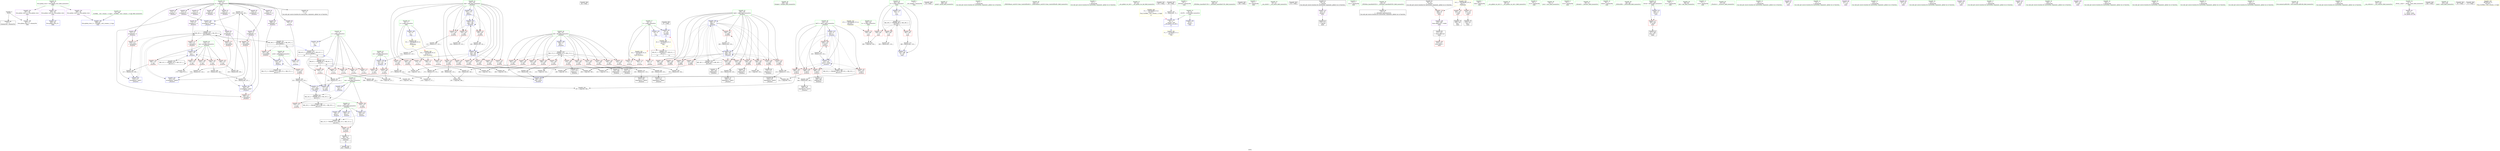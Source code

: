 digraph "SVFG" {
	label="SVFG";

	Node0x556aa9f4d170 [shape=record,color=grey,label="{NodeID: 0\nNullPtr}"];
	Node0x556aa9f4d170 -> Node0x556aa9f5f390[style=solid];
	Node0x556aa9f4d170 -> Node0x556aa9f66f20[style=solid];
	Node0x556aa9f6e020 [shape=record,color=grey,label="{NodeID: 277\n259 = Binary(258, 250, )\n}"];
	Node0x556aa9f6e020 -> Node0x556aa9f61b80[style=solid];
	Node0x556aa9f61360 [shape=record,color=blue,label="{NodeID: 194\n11\<--133\nn\<--sub1\n_Z5solvev\n}"];
	Node0x556aa9f61360 -> Node0x556aa9f7fda0[style=dashed];
	Node0x556aa9f5e520 [shape=record,color=red,label="{NodeID: 111\n295\<--11\n\<--n\n_Z5solvev\n}"];
	Node0x556aa9f5e520 -> Node0x556aa9f6f0a0[style=solid];
	Node0x556aa9f5c5b0 [shape=record,color=green,label="{NodeID: 28\n16\<--17\ny\<--y_field_insensitive\nGlob }"];
	Node0x556aa9f5c5b0 -> Node0x556aa9f632b0[style=solid];
	Node0x556aa9f5c5b0 -> Node0x556aa9f63380[style=solid];
	Node0x556aa9f5c5b0 -> Node0x556aa9f63450[style=solid];
	Node0x556aa9f5c5b0 -> Node0x556aa9f66c20[style=solid];
	Node0x556aa9f958b0 [shape=record,color=black,label="{NodeID: 388\n84 = PHI()\n}"];
	Node0x556aa9f64560 [shape=record,color=red,label="{NodeID: 139\n182\<--106\n\<--left\n_Z5solvev\n}"];
	Node0x556aa9f64560 -> Node0x556aa9f6f6a0[style=solid];
	Node0x556aa9f5ef90 [shape=record,color=green,label="{NodeID: 56\n349\<--350\nfreopen\<--freopen_field_insensitive\n}"];
	Node0x556aa9f82d60 [shape=record,color=yellow,style=double,label="{NodeID: 333\n37V_1 = ENCHI(MR_37V_0)\npts\{341 \}\nFun[main]}"];
	Node0x556aa9f82d60 -> Node0x556aa9f66510[style=dashed];
	Node0x556aa9f65c20 [shape=record,color=red,label="{NodeID: 167\n303\<--114\n\<--left71\n_Z5solvev\n}"];
	Node0x556aa9f65c20 -> Node0x556aa9f6eaa0[style=solid];
	Node0x556aa9f60800 [shape=record,color=purple,label="{NodeID: 84\n149\<--21\n\<--d\n_Z5solvev\n}"];
	Node0x556aa9f60800 -> Node0x556aa9f615d0[style=solid];
	Node0x556aa9f4c350 [shape=record,color=green,label="{NodeID: 1\n7\<--1\n__dso_handle\<--dummyObj\nGlob }"];
	Node0x556aa9f6e1a0 [shape=record,color=grey,label="{NodeID: 278\n247 = Binary(246, 237, )\n}"];
	Node0x556aa9f6e1a0 -> Node0x556aa9f61ab0[style=solid];
	Node0x556aa9f61430 [shape=record,color=blue,label="{NodeID: 195\n102\<--136\nside\<--add\n_Z5solvev\n}"];
	Node0x556aa9f61430 -> Node0x556aa9f63860[style=dashed];
	Node0x556aa9f61430 -> Node0x556aa9f63930[style=dashed];
	Node0x556aa9f61430 -> Node0x556aa9f63a00[style=dashed];
	Node0x556aa9f61430 -> Node0x556aa9f61430[style=dashed];
	Node0x556aa9f61430 -> Node0x556aa9f61500[style=dashed];
	Node0x556aa9f5e5f0 [shape=record,color=red,label="{NodeID: 112\n302\<--11\n\<--n\n_Z5solvev\n}"];
	Node0x556aa9f5e5f0 -> Node0x556aa9f6eaa0[style=solid];
	Node0x556aa9f5c6b0 [shape=record,color=green,label="{NodeID: 29\n21\<--24\nd\<--d_field_insensitive\nGlob }"];
	Node0x556aa9f5c6b0 -> Node0x556aa9f5f690[style=solid];
	Node0x556aa9f5c6b0 -> Node0x556aa9f60800[style=solid];
	Node0x556aa9f5c6b0 -> Node0x556aa9f608d0[style=solid];
	Node0x556aa9f5c6b0 -> Node0x556aa9f609a0[style=solid];
	Node0x556aa9f5c6b0 -> Node0x556aa9f60a70[style=solid];
	Node0x556aa9f5c6b0 -> Node0x556aa9f60b40[style=solid];
	Node0x556aa9f5c6b0 -> Node0x556aa9f60c10[style=solid];
	Node0x556aa9f5c6b0 -> Node0x556aa9f60ce0[style=solid];
	Node0x556aa9f5c6b0 -> Node0x556aa9f60db0[style=solid];
	Node0x556aa9f5c6b0 -> Node0x556aa9f60e80[style=solid];
	Node0x556aa9f5c6b0 -> Node0x556aa9f60f50[style=solid];
	Node0x556aa9f5c6b0 -> Node0x556aa9f61020[style=solid];
	Node0x556aa9f5c6b0 -> Node0x556aa9f610f0[style=solid];
	Node0x556aa9f5c6b0 -> Node0x556aa9f5d860[style=solid];
	Node0x556aa9f959b0 [shape=record,color=black,label="{NodeID: 389\n85 = PHI()\n}"];
	Node0x556aa9f64630 [shape=record,color=red,label="{NodeID: 140\n194\<--106\n\<--left\n_Z5solvev\n}"];
	Node0x556aa9f64630 -> Node0x556aa9f708a0[style=solid];
	Node0x556aa9f5f090 [shape=record,color=green,label="{NodeID: 57\n366\<--367\nprintf\<--printf_field_insensitive\n}"];
	Node0x556aa9f65cf0 [shape=record,color=red,label="{NodeID: 168\n309\<--114\n\<--left71\n_Z5solvev\n}"];
	Node0x556aa9f65cf0 -> Node0x556aa9f6f3a0[style=solid];
	Node0x556aa9f608d0 [shape=record,color=purple,label="{NodeID: 85\n172\<--21\narrayidx\<--d\n_Z5solvev\n}"];
	Node0x556aa9f4d6d0 [shape=record,color=green,label="{NodeID: 2\n9\<--1\n\<--dummyObj\nCan only get source location for instruction, argument, global var or function.}"];
	Node0x556aa9f6e320 [shape=record,color=grey,label="{NodeID: 279\n233 = Binary(232, 224, )\n}"];
	Node0x556aa9f6e320 -> Node0x556aa9f619e0[style=solid];
	Node0x556aa9f61500 [shape=record,color=blue,label="{NodeID: 196\n102\<--140\nside\<--dec\n_Z5solvev\n}"];
	Node0x556aa9f61500 -> Node0x556aa9f63ad0[style=dashed];
	Node0x556aa9f61500 -> Node0x556aa9f63ba0[style=dashed];
	Node0x556aa9f61500 -> Node0x556aa9f63c70[style=dashed];
	Node0x556aa9f61500 -> Node0x556aa9f63d40[style=dashed];
	Node0x556aa9f61500 -> Node0x556aa9f63e10[style=dashed];
	Node0x556aa9f61500 -> Node0x556aa9f63ee0[style=dashed];
	Node0x556aa9f61500 -> Node0x556aa9f63fb0[style=dashed];
	Node0x556aa9f61500 -> Node0x556aa9f64080[style=dashed];
	Node0x556aa9f5e6c0 [shape=record,color=red,label="{NodeID: 113\n86\<--14\n\<--x\n_Z4readv\n}"];
	Node0x556aa9f5c7b0 [shape=record,color=green,label="{NodeID: 30\n39\<--43\nllvm.global_ctors\<--llvm.global_ctors_field_insensitive\nGlob }"];
	Node0x556aa9f5c7b0 -> Node0x556aa9f5de10[style=solid];
	Node0x556aa9f5c7b0 -> Node0x556aa9f5df10[style=solid];
	Node0x556aa9f5c7b0 -> Node0x556aa9f5e010[style=solid];
	Node0x556aa9f95a80 [shape=record,color=black,label="{NodeID: 390\n87 = PHI()\n}"];
	Node0x556aa9f95a80 -> Node0x556aa9f670f0[style=solid];
	Node0x556aa9f7ad70 [shape=record,color=black,label="{NodeID: 307\nMR_11V_3 = PHI(MR_11V_5, MR_11V_2, MR_11V_4, )\npts\{101 \}\n}"];
	Node0x556aa9f7ad70 -> Node0x556aa9f63790[style=dashed];
	Node0x556aa9f64700 [shape=record,color=red,label="{NodeID: 141\n204\<--106\n\<--left\n_Z5solvev\n}"];
	Node0x556aa9f64700 -> Node0x556aa9f70420[style=solid];
	Node0x556aa9f5f190 [shape=record,color=green,label="{NodeID: 58\n376\<--377\n_ZNKSt9basic_iosIcSt11char_traitsIcEEntEv\<--_ZNKSt9basic_iosIcSt11char_traitsIcEEntEv_field_insensitive\n}"];
	Node0x556aa9f65dc0 [shape=record,color=red,label="{NodeID: 169\n319\<--114\n\<--left71\n_Z5solvev\n}"];
	Node0x556aa9f65dc0 -> Node0x556aa9f6dea0[style=solid];
	Node0x556aa9f609a0 [shape=record,color=purple,label="{NodeID: 86\n175\<--21\narrayidx12\<--d\n_Z5solvev\n}"];
	Node0x556aa9f609a0 -> Node0x556aa9f65f60[style=solid];
	Node0x556aa9f4dd90 [shape=record,color=green,label="{NodeID: 3\n12\<--1\n\<--dummyObj\nCan only get source location for instruction, argument, global var or function.}"];
	Node0x556aa9f6e4a0 [shape=record,color=grey,label="{NodeID: 280\n237 = Binary(236, 238, )\n}"];
	Node0x556aa9f6e4a0 -> Node0x556aa9f6e1a0[style=solid];
	Node0x556aa9f615d0 [shape=record,color=blue,label="{NodeID: 197\n149\<--151\n\<--\n_Z5solvev\n}"];
	Node0x556aa9f615d0 -> Node0x556aa9f7f3a0[style=dashed];
	Node0x556aa9f5e790 [shape=record,color=red,label="{NodeID: 114\n273\<--14\n\<--x\n_Z5solvev\n}"];
	Node0x556aa9f5e790 -> Node0x556aa9f6e920[style=solid];
	Node0x556aa9f5c8b0 [shape=record,color=green,label="{NodeID: 31\n44\<--45\n__cxx_global_var_init\<--__cxx_global_var_init_field_insensitive\n}"];
	Node0x556aa9f95bb0 [shape=record,color=black,label="{NodeID: 391\n355 = PHI()\n}"];
	Node0x556aa9f7b270 [shape=record,color=black,label="{NodeID: 308\nMR_23V_2 = PHI(MR_23V_4, MR_23V_1, MR_23V_1, )\npts\{113 \}\n}"];
	Node0x556aa9f647d0 [shape=record,color=red,label="{NodeID: 142\n209\<--106\n\<--left\n_Z5solvev\n}"];
	Node0x556aa9f647d0 -> Node0x556aa9f5fa30[style=solid];
	Node0x556aa9f5f290 [shape=record,color=green,label="{NodeID: 59\n41\<--400\n_GLOBAL__sub_I_emaxx_1_0.cpp\<--_GLOBAL__sub_I_emaxx_1_0.cpp_field_insensitive\n}"];
	Node0x556aa9f5f290 -> Node0x556aa9f66e20[style=solid];
	Node0x556aa9f83030 [shape=record,color=yellow,style=double,label="{NodeID: 336\n2V_1 = ENCHI(MR_2V_0)\npts\{10 \}\nFun[_GLOBAL__sub_I_emaxx_1_0.cpp]|{<s0>21}}"];
	Node0x556aa9f83030:s0 -> Node0x556aa9f67020[style=dashed,color=red];
	Node0x556aa9f65e90 [shape=record,color=red,label="{NodeID: 170\n313\<--116\n\<--prob\n_Z5solvev\n}"];
	Node0x556aa9f65e90 -> Node0x556aa9f62950[style=solid];
	Node0x556aa9f60a70 [shape=record,color=purple,label="{NodeID: 87\n211\<--21\narrayidx27\<--d\n_Z5solvev\n}"];
	Node0x556aa9f4e890 [shape=record,color=green,label="{NodeID: 4\n18\<--1\n_ZSt3cin\<--dummyObj\nGlob }"];
	Node0x556aa9f6e620 [shape=record,color=grey,label="{NodeID: 281\n240 = Binary(239, 119, )\n}"];
	Node0x556aa9f6e620 -> Node0x556aa9f5fd70[style=solid];
	Node0x556aa9f616a0 [shape=record,color=blue,label="{NodeID: 198\n106\<--12\nleft\<--\n_Z5solvev\n}"];
	Node0x556aa9f616a0 -> Node0x556aa9f7e4a0[style=dashed];
	Node0x556aa9f631e0 [shape=record,color=red,label="{NodeID: 115\n282\<--14\n\<--x\n_Z5solvev\n}"];
	Node0x556aa9f631e0 -> Node0x556aa9f6d8a0[style=solid];
	Node0x556aa9f5c9b0 [shape=record,color=green,label="{NodeID: 32\n48\<--49\n_ZNSt8ios_base4InitC1Ev\<--_ZNSt8ios_base4InitC1Ev_field_insensitive\n}"];
	Node0x556aa9f95c80 [shape=record,color=black,label="{NodeID: 392\n365 = PHI()\n}"];
	Node0x556aa9f7b770 [shape=record,color=black,label="{NodeID: 309\nMR_25V_2 = PHI(MR_25V_4, MR_25V_1, MR_25V_1, )\npts\{115 \}\n}"];
	Node0x556aa9f648a0 [shape=record,color=red,label="{NodeID: 143\n225\<--106\n\<--left\n_Z5solvev\n}"];
	Node0x556aa9f648a0 -> Node0x556aa9f6dba0[style=solid];
	Node0x556aa9f5f390 [shape=record,color=black,label="{NodeID: 60\n2\<--3\ndummyVal\<--dummyVal\n}"];
	Node0x556aa9f65f60 [shape=record,color=red,label="{NodeID: 171\n176\<--175\n\<--arrayidx12\n_Z5solvev\n}"];
	Node0x556aa9f65f60 -> Node0x556aa9f61840[style=solid];
	Node0x556aa9f60b40 [shape=record,color=purple,label="{NodeID: 88\n215\<--21\narrayidx30\<--d\n_Z5solvev\n}"];
	Node0x556aa9f60b40 -> Node0x556aa9f66030[style=solid];
	Node0x556aa9f60b40 -> Node0x556aa9f61910[style=solid];
	Node0x556aa9f4cc50 [shape=record,color=green,label="{NodeID: 5\n25\<--1\n.str\<--dummyObj\nGlob }"];
	Node0x556aa9f6e7a0 [shape=record,color=grey,label="{NodeID: 282\n277 = Binary(276, 123, )\n}"];
	Node0x556aa9f6e7a0 -> Node0x556aa9f6fe20[style=solid];
	Node0x556aa9f61770 [shape=record,color=blue,label="{NodeID: 199\n108\<--12\nright\<--\n_Z5solvev\n}"];
	Node0x556aa9f61770 -> Node0x556aa9f64be0[style=dashed];
	Node0x556aa9f61770 -> Node0x556aa9f64cb0[style=dashed];
	Node0x556aa9f61770 -> Node0x556aa9f64d80[style=dashed];
	Node0x556aa9f61770 -> Node0x556aa9f64e50[style=dashed];
	Node0x556aa9f61770 -> Node0x556aa9f64f20[style=dashed];
	Node0x556aa9f61770 -> Node0x556aa9f64ff0[style=dashed];
	Node0x556aa9f61770 -> Node0x556aa9f650c0[style=dashed];
	Node0x556aa9f61770 -> Node0x556aa9f65190[style=dashed];
	Node0x556aa9f61770 -> Node0x556aa9f65260[style=dashed];
	Node0x556aa9f61770 -> Node0x556aa9f65330[style=dashed];
	Node0x556aa9f61770 -> Node0x556aa9f65400[style=dashed];
	Node0x556aa9f61770 -> Node0x556aa9f61c50[style=dashed];
	Node0x556aa9f61770 -> Node0x556aa9f7e9a0[style=dashed];
	Node0x556aa9f632b0 [shape=record,color=red,label="{NodeID: 116\n274\<--16\n\<--y\n_Z5solvev\n}"];
	Node0x556aa9f632b0 -> Node0x556aa9f6e920[style=solid];
	Node0x556aa9f5cab0 [shape=record,color=green,label="{NodeID: 33\n54\<--55\n__cxa_atexit\<--__cxa_atexit_field_insensitive\n}"];
	Node0x556aa9f95d50 [shape=record,color=black,label="{NodeID: 393\n375 = PHI()\n}"];
	Node0x556aa9f7bc70 [shape=record,color=black,label="{NodeID: 310\nMR_27V_2 = PHI(MR_27V_3, MR_27V_1, MR_27V_1, )\npts\{117 \}\n}"];
	Node0x556aa9f64970 [shape=record,color=red,label="{NodeID: 144\n239\<--106\n\<--left\n_Z5solvev\n}"];
	Node0x556aa9f64970 -> Node0x556aa9f6e620[style=solid];
	Node0x556aa9f5f490 [shape=record,color=black,label="{NodeID: 61\n19\<--18\n\<--_ZSt3cin\nCan only get source location for instruction, argument, global var or function.}"];
	Node0x556aa9f5f490 -> Node0x556aa9f5e1e0[style=solid];
	Node0x556aa9f66030 [shape=record,color=red,label="{NodeID: 172\n216\<--215\n\<--arrayidx30\n_Z5solvev\n}"];
	Node0x556aa9f66030 -> Node0x556aa9f62dd0[style=solid];
	Node0x556aa9f60c10 [shape=record,color=purple,label="{NodeID: 89\n228\<--21\narrayidx36\<--d\n_Z5solvev\n}"];
	Node0x556aa9f4cce0 [shape=record,color=green,label="{NodeID: 6\n27\<--1\n.str.2\<--dummyObj\nGlob }"];
	Node0x556aa9f6e920 [shape=record,color=grey,label="{NodeID: 283\n275 = Binary(273, 274, )\n}"];
	Node0x556aa9f6e920 -> Node0x556aa9f6fe20[style=solid];
	Node0x556aa9f61840 [shape=record,color=blue,label="{NodeID: 200\n110\<--176\nmy\<--\n_Z5solvev\n}"];
	Node0x556aa9f61840 -> Node0x556aa9f654d0[style=dashed];
	Node0x556aa9f61840 -> Node0x556aa9f655a0[style=dashed];
	Node0x556aa9f61840 -> Node0x556aa9f65670[style=dashed];
	Node0x556aa9f61840 -> Node0x556aa9f65740[style=dashed];
	Node0x556aa9f61840 -> Node0x556aa9f65810[style=dashed];
	Node0x556aa9f61840 -> Node0x556aa9f61840[style=dashed];
	Node0x556aa9f61840 -> Node0x556aa9f7eea0[style=dashed];
	Node0x556aa9f63380 [shape=record,color=red,label="{NodeID: 117\n283\<--16\n\<--y\n_Z5solvev\n}"];
	Node0x556aa9f63380 -> Node0x556aa9f6d8a0[style=solid];
	Node0x556aa9f5cbb0 [shape=record,color=green,label="{NodeID: 34\n53\<--59\n_ZNSt8ios_base4InitD1Ev\<--_ZNSt8ios_base4InitD1Ev_field_insensitive\n}"];
	Node0x556aa9f5cbb0 -> Node0x556aa9f5f790[style=solid];
	Node0x556aa9f64a40 [shape=record,color=red,label="{NodeID: 145\n251\<--106\n\<--left\n_Z5solvev\n}"];
	Node0x556aa9f64a40 -> Node0x556aa9f5ff10[style=solid];
	Node0x556aa9f5f590 [shape=record,color=black,label="{NodeID: 62\n20\<--18\n\<--_ZSt3cin\nCan only get source location for instruction, argument, global var or function.}"];
	Node0x556aa9f5f590 -> Node0x556aa9f63520[style=solid];
	Node0x556aa9f83360 [shape=record,color=yellow,style=double,label="{NodeID: 339\n4V_1 = ENCHI(MR_4V_0)\npts\{15 \}\nFun[_Z5solvev]}"];
	Node0x556aa9f83360 -> Node0x556aa9f5e790[style=dashed];
	Node0x556aa9f83360 -> Node0x556aa9f631e0[style=dashed];
	Node0x556aa9f66100 [shape=record,color=red,label="{NodeID: 173\n232\<--231\n\<--arrayidx38\n_Z5solvev\n}"];
	Node0x556aa9f66100 -> Node0x556aa9f6e320[style=solid];
	Node0x556aa9f60ce0 [shape=record,color=purple,label="{NodeID: 90\n231\<--21\narrayidx38\<--d\n_Z5solvev\n}"];
	Node0x556aa9f60ce0 -> Node0x556aa9f66100[style=solid];
	Node0x556aa9f60ce0 -> Node0x556aa9f619e0[style=solid];
	Node0x556aa9f4cfb0 [shape=record,color=green,label="{NodeID: 7\n29\<--1\nstdin\<--dummyObj\nGlob }"];
	Node0x556aa9f6eaa0 [shape=record,color=grey,label="{NodeID: 284\n304 = Binary(302, 303, )\n}"];
	Node0x556aa9f6eaa0 -> Node0x556aa9f60180[style=solid];
	Node0x556aa9f61910 [shape=record,color=blue,label="{NodeID: 201\n215\<--217\narrayidx30\<--add31\n_Z5solvev\n}"];
	Node0x556aa9f61910 -> Node0x556aa9f7d070[style=dashed];
	Node0x556aa9f63450 [shape=record,color=red,label="{NodeID: 118\n310\<--16\n\<--y\n_Z5solvev\n}"];
	Node0x556aa9f63450 -> Node0x556aa9f6f3a0[style=solid];
	Node0x556aa9f5ccb0 [shape=record,color=green,label="{NodeID: 35\n66\<--67\n__cxx_global_var_init.1\<--__cxx_global_var_init.1_field_insensitive\n}"];
	Node0x556aa9f64b10 [shape=record,color=red,label="{NodeID: 146\n269\<--106\n\<--left\n_Z5solvev\n}"];
	Node0x556aa9f64b10 -> Node0x556aa9f62c50[style=solid];
	Node0x556aa9f5f690 [shape=record,color=black,label="{NodeID: 63\n23\<--21\n\<--d\nCan only get source location for instruction, argument, global var or function.}"];
	Node0x556aa9f83440 [shape=record,color=yellow,style=double,label="{NodeID: 340\n9V_1 = ENCHI(MR_9V_0)\npts\{17 \}\nFun[_Z5solvev]}"];
	Node0x556aa9f83440 -> Node0x556aa9f632b0[style=dashed];
	Node0x556aa9f83440 -> Node0x556aa9f63380[style=dashed];
	Node0x556aa9f83440 -> Node0x556aa9f63450[style=dashed];
	Node0x556aa9f661d0 [shape=record,color=red,label="{NodeID: 174\n246\<--245\n\<--arrayidx46\n_Z5solvev\n}"];
	Node0x556aa9f661d0 -> Node0x556aa9f6e1a0[style=solid];
	Node0x556aa9f60db0 [shape=record,color=purple,label="{NodeID: 91\n242\<--21\narrayidx44\<--d\n_Z5solvev\n}"];
	Node0x556aa9f4d040 [shape=record,color=green,label="{NodeID: 8\n30\<--1\n.str.3\<--dummyObj\nGlob }"];
	Node0x556aa9f6ec20 [shape=record,color=grey,label="{NodeID: 285\n250 = Binary(249, 238, )\n}"];
	Node0x556aa9f6ec20 -> Node0x556aa9f6e020[style=solid];
	Node0x556aa9f619e0 [shape=record,color=blue,label="{NodeID: 202\n231\<--233\narrayidx38\<--add39\n_Z5solvev\n}"];
	Node0x556aa9f619e0 -> Node0x556aa9f7d070[style=dashed];
	Node0x556aa9f63520 [shape=record,color=red,label="{NodeID: 119\n369\<--20\nvtable\<--\nmain\n}"];
	Node0x556aa9f63520 -> Node0x556aa9f5e110[style=solid];
	Node0x556aa9f5cdb0 [shape=record,color=green,label="{NodeID: 36\n70\<--71\nacos\<--acos_field_insensitive\n}"];
	Node0x556aa9f64be0 [shape=record,color=red,label="{NodeID: 147\n160\<--108\n\<--right\n_Z5solvev\n}"];
	Node0x556aa9f64be0 -> Node0x556aa9f702a0[style=solid];
	Node0x556aa9f5f790 [shape=record,color=black,label="{NodeID: 64\n52\<--53\n\<--_ZNSt8ios_base4InitD1Ev\nCan only get source location for instruction, argument, global var or function.}"];
	Node0x556aa9f662a0 [shape=record,color=red,label="{NodeID: 175\n258\<--257\n\<--arrayidx53\n_Z5solvev\n}"];
	Node0x556aa9f662a0 -> Node0x556aa9f6e020[style=solid];
	Node0x556aa9f60e80 [shape=record,color=purple,label="{NodeID: 92\n245\<--21\narrayidx46\<--d\n_Z5solvev\n}"];
	Node0x556aa9f60e80 -> Node0x556aa9f661d0[style=solid];
	Node0x556aa9f60e80 -> Node0x556aa9f61ab0[style=solid];
	Node0x556aa9f4c8f0 [shape=record,color=green,label="{NodeID: 9\n32\<--1\n.str.4\<--dummyObj\nGlob }"];
	Node0x556aa9f6eda0 [shape=record,color=grey,label="{NodeID: 286\n140 = Binary(139, 141, )\n}"];
	Node0x556aa9f6eda0 -> Node0x556aa9f61500[style=solid];
	Node0x556aa9f61ab0 [shape=record,color=blue,label="{NodeID: 203\n245\<--247\narrayidx46\<--add47\n_Z5solvev\n}"];
	Node0x556aa9f61ab0 -> Node0x556aa9f662a0[style=dashed];
	Node0x556aa9f61ab0 -> Node0x556aa9f61b80[style=dashed];
	Node0x556aa9f635f0 [shape=record,color=red,label="{NodeID: 120\n345\<--29\n\<--stdin\nmain\n}"];
	Node0x556aa9f635f0 -> Node0x556aa9f60320[style=solid];
	Node0x556aa9f5ceb0 [shape=record,color=green,label="{NodeID: 37\n78\<--79\n_Z4readv\<--_Z4readv_field_insensitive\n}"];
	Node0x556aa9f7d070 [shape=record,color=black,label="{NodeID: 314\nMR_29V_4 = PHI(MR_29V_5, MR_29V_3, )\npts\{240000 \}\n}"];
	Node0x556aa9f7d070 -> Node0x556aa9f65f60[style=dashed];
	Node0x556aa9f7d070 -> Node0x556aa9f66030[style=dashed];
	Node0x556aa9f7d070 -> Node0x556aa9f66100[style=dashed];
	Node0x556aa9f7d070 -> Node0x556aa9f661d0[style=dashed];
	Node0x556aa9f7d070 -> Node0x556aa9f61910[style=dashed];
	Node0x556aa9f7d070 -> Node0x556aa9f619e0[style=dashed];
	Node0x556aa9f7d070 -> Node0x556aa9f61ab0[style=dashed];
	Node0x556aa9f7d070 -> Node0x556aa9f7d070[style=dashed];
	Node0x556aa9f7d070 -> Node0x556aa9f7f3a0[style=dashed];
	Node0x556aa9f64cb0 [shape=record,color=red,label="{NodeID: 148\n164\<--108\n\<--right\n_Z5solvev\n}"];
	Node0x556aa9f64cb0 -> Node0x556aa9f62ad0[style=solid];
	Node0x556aa9f5f890 [shape=record,color=black,label="{NodeID: 65\n171\<--170\nidxprom\<--\n_Z5solvev\n}"];
	Node0x556aa9f66370 [shape=record,color=red,label="{NodeID: 176\n307\<--306\n\<--arrayidx80\n_Z5solvev\n}"];
	Node0x556aa9f66370 -> Node0x556aa9f62130[style=solid];
	Node0x556aa9f60f50 [shape=record,color=purple,label="{NodeID: 93\n253\<--21\narrayidx50\<--d\n_Z5solvev\n}"];
	Node0x556aa9f4c980 [shape=record,color=green,label="{NodeID: 10\n34\<--1\nstdout\<--dummyObj\nGlob }"];
	Node0x556aa9f6ef20 [shape=record,color=grey,label="{NodeID: 287\n363 = Binary(362, 119, )\n}"];
	Node0x556aa9f61b80 [shape=record,color=blue,label="{NodeID: 204\n257\<--259\narrayidx53\<--add54\n_Z5solvev\n}"];
	Node0x556aa9f61b80 -> Node0x556aa9f7d070[style=dashed];
	Node0x556aa9f636c0 [shape=record,color=red,label="{NodeID: 121\n351\<--34\n\<--stdout\nmain\n}"];
	Node0x556aa9f636c0 -> Node0x556aa9f603f0[style=solid];
	Node0x556aa9f5cfb0 [shape=record,color=green,label="{NodeID: 38\n82\<--83\n_ZNSirsERi\<--_ZNSirsERi_field_insensitive\n}"];
	Node0x556aa9f7d570 [shape=record,color=black,label="{NodeID: 315\nMR_4V_2 = PHI(MR_4V_3, MR_4V_1, )\npts\{15 \}\n|{<s0>15|<s1>15}}"];
	Node0x556aa9f7d570:s0 -> Node0x556aa9f5e6c0[style=dashed,color=red];
	Node0x556aa9f7d570:s1 -> Node0x556aa9f670f0[style=dashed,color=red];
	Node0x556aa9f64d80 [shape=record,color=red,label="{NodeID: 149\n173\<--108\n\<--right\n_Z5solvev\n}"];
	Node0x556aa9f64d80 -> Node0x556aa9f5f960[style=solid];
	Node0x556aa9f5f960 [shape=record,color=black,label="{NodeID: 66\n174\<--173\nidxprom11\<--\n_Z5solvev\n}"];
	Node0x556aa9f624d0 [shape=record,color=grey,label="{NodeID: 260\n255 = Binary(254, 119, )\n}"];
	Node0x556aa9f624d0 -> Node0x556aa9f5ffe0[style=solid];
	Node0x556aa9f66440 [shape=record,color=red,label="{NodeID: 177\n389\<--338\n\<--retval\nmain\n}"];
	Node0x556aa9f66440 -> Node0x556aa9f60660[style=solid];
	Node0x556aa9f61020 [shape=record,color=purple,label="{NodeID: 94\n257\<--21\narrayidx53\<--d\n_Z5solvev\n}"];
	Node0x556aa9f61020 -> Node0x556aa9f662a0[style=solid];
	Node0x556aa9f61020 -> Node0x556aa9f61b80[style=solid];
	Node0x556aa9f4cda0 [shape=record,color=green,label="{NodeID: 11\n35\<--1\n.str.5\<--dummyObj\nGlob }"];
	Node0x556aa9f6f0a0 [shape=record,color=grey,label="{NodeID: 288\n296 = Binary(295, 119, )\n}"];
	Node0x556aa9f6f0a0 -> Node0x556aa9f705a0[style=solid];
	Node0x556aa9f61c50 [shape=record,color=blue,label="{NodeID: 205\n108\<--265\nright\<--inc\n_Z5solvev\n}"];
	Node0x556aa9f61c50 -> Node0x556aa9f64be0[style=dashed];
	Node0x556aa9f61c50 -> Node0x556aa9f64cb0[style=dashed];
	Node0x556aa9f61c50 -> Node0x556aa9f64d80[style=dashed];
	Node0x556aa9f61c50 -> Node0x556aa9f64e50[style=dashed];
	Node0x556aa9f61c50 -> Node0x556aa9f64f20[style=dashed];
	Node0x556aa9f61c50 -> Node0x556aa9f64ff0[style=dashed];
	Node0x556aa9f61c50 -> Node0x556aa9f650c0[style=dashed];
	Node0x556aa9f61c50 -> Node0x556aa9f65190[style=dashed];
	Node0x556aa9f61c50 -> Node0x556aa9f65260[style=dashed];
	Node0x556aa9f61c50 -> Node0x556aa9f65330[style=dashed];
	Node0x556aa9f61c50 -> Node0x556aa9f65400[style=dashed];
	Node0x556aa9f61c50 -> Node0x556aa9f61c50[style=dashed];
	Node0x556aa9f61c50 -> Node0x556aa9f7e9a0[style=dashed];
	Node0x556aa9f63790 [shape=record,color=red,label="{NodeID: 122\n326\<--100\n\<--retval\n_Z5solvev\n}"];
	Node0x556aa9f63790 -> Node0x556aa9f60250[style=solid];
	Node0x556aa9f5d0b0 [shape=record,color=green,label="{NodeID: 39\n88\<--89\nabs\<--abs_field_insensitive\n}"];
	Node0x556aa9f7da70 [shape=record,color=black,label="{NodeID: 316\nMR_41V_2 = PHI(MR_41V_3, MR_41V_1, )\npts\{13 240000 \}\n|{<s0>18|<s1>18}}"];
	Node0x556aa9f7da70:s0 -> Node0x556aa9f615d0[style=dashed,color=red];
	Node0x556aa9f7da70:s1 -> Node0x556aa9f7fda0[style=dashed,color=red];
	Node0x556aa9f64e50 [shape=record,color=red,label="{NodeID: 150\n186\<--108\n\<--right\n_Z5solvev\n}"];
	Node0x556aa9f64e50 -> Node0x556aa9f6fca0[style=solid];
	Node0x556aa9f5fa30 [shape=record,color=black,label="{NodeID: 67\n210\<--209\nidxprom26\<--\n_Z5solvev\n}"];
	Node0x556aa9f62650 [shape=record,color=grey,label="{NodeID: 261\n133 = Binary(132, 131, )\n}"];
	Node0x556aa9f62650 -> Node0x556aa9f61360[style=solid];
	Node0x556aa9f66510 [shape=record,color=red,label="{NodeID: 178\n359\<--340\n\<--ts\nmain\n}"];
	Node0x556aa9f66510 -> Node0x556aa9f70720[style=solid];
	Node0x556aa9f610f0 [shape=record,color=purple,label="{NodeID: 95\n301\<--21\narrayidx77\<--d\n_Z5solvev\n}"];
	Node0x556aa9f4ce60 [shape=record,color=green,label="{NodeID: 12\n37\<--1\n.str.6\<--dummyObj\nGlob }"];
	Node0x556aa9f6f220 [shape=record,color=grey,label="{NodeID: 289\n128 = cmp(126, 127, )\n}"];
	Node0x556aa9f61d20 [shape=record,color=blue,label="{NodeID: 206\n106\<--270\nleft\<--inc59\n_Z5solvev\n}"];
	Node0x556aa9f61d20 -> Node0x556aa9f7e4a0[style=dashed];
	Node0x556aa9f63860 [shape=record,color=red,label="{NodeID: 123\n121\<--102\n\<--side\n_Z5solvev\n}"];
	Node0x556aa9f63860 -> Node0x556aa9f630d0[style=solid];
	Node0x556aa9f5d1b0 [shape=record,color=green,label="{NodeID: 40\n97\<--98\n_Z5solvev\<--_Z5solvev_field_insensitive\n}"];
	Node0x556aa9f7dfa0 [shape=record,color=black,label="{NodeID: 317\nMR_39V_3 = PHI(MR_39V_4, MR_39V_2, )\npts\{343 \}\n}"];
	Node0x556aa9f7dfa0 -> Node0x556aa9f665e0[style=dashed];
	Node0x556aa9f7dfa0 -> Node0x556aa9f666b0[style=dashed];
	Node0x556aa9f7dfa0 -> Node0x556aa9f66780[style=dashed];
	Node0x556aa9f7dfa0 -> Node0x556aa9f69620[style=dashed];
	Node0x556aa9f64f20 [shape=record,color=red,label="{NodeID: 151\n198\<--108\n\<--right\n_Z5solvev\n}"];
	Node0x556aa9f64f20 -> Node0x556aa9f70120[style=solid];
	Node0x556aa9f5fb00 [shape=record,color=black,label="{NodeID: 68\n214\<--213\nidxprom29\<--add28\n_Z5solvev\n}"];
	Node0x556aa9f627d0 [shape=record,color=grey,label="{NodeID: 262\n136 = Binary(135, 123, )\n}"];
	Node0x556aa9f627d0 -> Node0x556aa9f61430[style=solid];
	Node0x556aa9f665e0 [shape=record,color=red,label="{NodeID: 179\n358\<--342\n\<--tt\nmain\n}"];
	Node0x556aa9f665e0 -> Node0x556aa9f70720[style=solid];
	Node0x556aa9f5d860 [shape=record,color=purple,label="{NodeID: 96\n306\<--21\narrayidx80\<--d\n_Z5solvev\n}"];
	Node0x556aa9f5d860 -> Node0x556aa9f66370[style=solid];
	Node0x556aa9f4c0f0 [shape=record,color=green,label="{NodeID: 13\n40\<--1\n\<--dummyObj\nCan only get source location for instruction, argument, global var or function.}"];
	Node0x556aa9f6f3a0 [shape=record,color=grey,label="{NodeID: 290\n311 = cmp(309, 310, )\n}"];
	Node0x556aa9f61df0 [shape=record,color=blue,label="{NodeID: 207\n100\<--151\nretval\<--\n_Z5solvev\n}"];
	Node0x556aa9f61df0 -> Node0x556aa9f7ad70[style=dashed];
	Node0x556aa9f63930 [shape=record,color=red,label="{NodeID: 124\n135\<--102\n\<--side\n_Z5solvev\n}"];
	Node0x556aa9f63930 -> Node0x556aa9f627d0[style=solid];
	Node0x556aa9f5d2b0 [shape=record,color=green,label="{NodeID: 41\n100\<--101\nretval\<--retval_field_insensitive\n_Z5solvev\n}"];
	Node0x556aa9f5d2b0 -> Node0x556aa9f63790[style=solid];
	Node0x556aa9f5d2b0 -> Node0x556aa9f61df0[style=solid];
	Node0x556aa9f5d2b0 -> Node0x556aa9f61ec0[style=solid];
	Node0x556aa9f5d2b0 -> Node0x556aa9f693b0[style=solid];
	Node0x556aa9f7e4a0 [shape=record,color=black,label="{NodeID: 318\nMR_17V_3 = PHI(MR_17V_4, MR_17V_2, )\npts\{107 \}\n}"];
	Node0x556aa9f7e4a0 -> Node0x556aa9f642f0[style=dashed];
	Node0x556aa9f7e4a0 -> Node0x556aa9f643c0[style=dashed];
	Node0x556aa9f7e4a0 -> Node0x556aa9f64490[style=dashed];
	Node0x556aa9f7e4a0 -> Node0x556aa9f64560[style=dashed];
	Node0x556aa9f7e4a0 -> Node0x556aa9f64630[style=dashed];
	Node0x556aa9f7e4a0 -> Node0x556aa9f64700[style=dashed];
	Node0x556aa9f7e4a0 -> Node0x556aa9f647d0[style=dashed];
	Node0x556aa9f7e4a0 -> Node0x556aa9f648a0[style=dashed];
	Node0x556aa9f7e4a0 -> Node0x556aa9f64970[style=dashed];
	Node0x556aa9f7e4a0 -> Node0x556aa9f64a40[style=dashed];
	Node0x556aa9f7e4a0 -> Node0x556aa9f64b10[style=dashed];
	Node0x556aa9f7e4a0 -> Node0x556aa9f61d20[style=dashed];
	Node0x556aa9f64ff0 [shape=record,color=red,label="{NodeID: 152\n212\<--108\n\<--right\n_Z5solvev\n}"];
	Node0x556aa9f64ff0 -> Node0x556aa9f6d420[style=solid];
	Node0x556aa9f5fbd0 [shape=record,color=black,label="{NodeID: 69\n227\<--226\nidxprom35\<--add34\n_Z5solvev\n}"];
	Node0x556aa9f62950 [shape=record,color=grey,label="{NodeID: 263\n315 = Binary(314, 313, )\n}"];
	Node0x556aa9f62950 -> Node0x556aa9f69210[style=solid];
	Node0x556aa9f666b0 [shape=record,color=red,label="{NodeID: 180\n362\<--342\n\<--tt\nmain\n}"];
	Node0x556aa9f666b0 -> Node0x556aa9f6ef20[style=solid];
	Node0x556aa9f5d930 [shape=record,color=purple,label="{NodeID: 97\n346\<--25\n\<--.str\nmain\n}"];
	Node0x556aa9f4c1f0 [shape=record,color=green,label="{NodeID: 14\n73\<--1\n\<--dummyObj\nCan only get source location for instruction, argument, global var or function.}"];
	Node0x556aa9f6f520 [shape=record,color=grey,label="{NodeID: 291\n222 = cmp(220, 221, )\n}"];
	Node0x556aa9f61ec0 [shape=record,color=blue,label="{NodeID: 208\n100\<--9\nretval\<--\n_Z5solvev\n}"];
	Node0x556aa9f61ec0 -> Node0x556aa9f7ad70[style=dashed];
	Node0x556aa9f63a00 [shape=record,color=red,label="{NodeID: 125\n139\<--102\n\<--side\n_Z5solvev\n}"];
	Node0x556aa9f63a00 -> Node0x556aa9f6eda0[style=solid];
	Node0x556aa9f5d380 [shape=record,color=green,label="{NodeID: 42\n102\<--103\nside\<--side_field_insensitive\n_Z5solvev\n}"];
	Node0x556aa9f5d380 -> Node0x556aa9f63860[style=solid];
	Node0x556aa9f5d380 -> Node0x556aa9f63930[style=solid];
	Node0x556aa9f5d380 -> Node0x556aa9f63a00[style=solid];
	Node0x556aa9f5d380 -> Node0x556aa9f63ad0[style=solid];
	Node0x556aa9f5d380 -> Node0x556aa9f63ba0[style=solid];
	Node0x556aa9f5d380 -> Node0x556aa9f63c70[style=solid];
	Node0x556aa9f5d380 -> Node0x556aa9f63d40[style=solid];
	Node0x556aa9f5d380 -> Node0x556aa9f63e10[style=solid];
	Node0x556aa9f5d380 -> Node0x556aa9f63ee0[style=solid];
	Node0x556aa9f5d380 -> Node0x556aa9f63fb0[style=solid];
	Node0x556aa9f5d380 -> Node0x556aa9f64080[style=solid];
	Node0x556aa9f5d380 -> Node0x556aa9f611c0[style=solid];
	Node0x556aa9f5d380 -> Node0x556aa9f61430[style=solid];
	Node0x556aa9f5d380 -> Node0x556aa9f61500[style=solid];
	Node0x556aa9f7e9a0 [shape=record,color=black,label="{NodeID: 319\nMR_19V_2 = PHI(MR_19V_4, MR_19V_1, )\npts\{109 \}\n}"];
	Node0x556aa9f7e9a0 -> Node0x556aa9f61770[style=dashed];
	Node0x556aa9f650c0 [shape=record,color=red,label="{NodeID: 153\n220\<--108\n\<--right\n_Z5solvev\n}"];
	Node0x556aa9f650c0 -> Node0x556aa9f6f520[style=solid];
	Node0x556aa9f5fca0 [shape=record,color=black,label="{NodeID: 70\n230\<--229\nidxprom37\<--\n_Z5solvev\n}"];
	Node0x556aa9f62ad0 [shape=record,color=grey,label="{NodeID: 264\n165 = Binary(163, 164, )\n}"];
	Node0x556aa9f62ad0 -> Node0x556aa9f6f820[style=solid];
	Node0x556aa9f66780 [shape=record,color=red,label="{NodeID: 181\n385\<--342\n\<--tt\nmain\n}"];
	Node0x556aa9f66780 -> Node0x556aa9f6da20[style=solid];
	Node0x556aa9f5da00 [shape=record,color=purple,label="{NodeID: 98\n347\<--27\n\<--.str.2\nmain\n}"];
	Node0x556aa9f5b960 [shape=record,color=green,label="{NodeID: 15\n119\<--1\n\<--dummyObj\nCan only get source location for instruction, argument, global var or function.}"];
	Node0x556aa9f6f6a0 [shape=record,color=grey,label="{NodeID: 292\n184 = cmp(182, 183, )\n}"];
	Node0x556aa9f61f90 [shape=record,color=blue,label="{NodeID: 209\n112\<--9\nans\<--\n_Z5solvev\n}"];
	Node0x556aa9f61f90 -> Node0x556aa9f80fb0[style=dashed];
	Node0x556aa9f63ad0 [shape=record,color=red,label="{NodeID: 126\n183\<--102\n\<--side\n_Z5solvev\n}"];
	Node0x556aa9f63ad0 -> Node0x556aa9f6f6a0[style=solid];
	Node0x556aa9f5d450 [shape=record,color=green,label="{NodeID: 43\n104\<--105\ncnt\<--cnt_field_insensitive\n_Z5solvev\n}"];
	Node0x556aa9f5d450 -> Node0x556aa9f64150[style=solid];
	Node0x556aa9f5d450 -> Node0x556aa9f64220[style=solid];
	Node0x556aa9f5d450 -> Node0x556aa9f61290[style=solid];
	Node0x556aa9f7eea0 [shape=record,color=black,label="{NodeID: 320\nMR_21V_2 = PHI(MR_21V_3, MR_21V_1, )\npts\{111 \}\n}"];
	Node0x556aa9f7eea0 -> Node0x556aa9f61840[style=dashed];
	Node0x556aa9f7eea0 -> Node0x556aa9f7eea0[style=dashed];
	Node0x556aa9f65190 [shape=record,color=red,label="{NodeID: 154\n229\<--108\n\<--right\n_Z5solvev\n}"];
	Node0x556aa9f65190 -> Node0x556aa9f5fca0[style=solid];
	Node0x556aa9f5fd70 [shape=record,color=black,label="{NodeID: 71\n241\<--240\nidxprom43\<--add42\n_Z5solvev\n}"];
	Node0x556aa9f62c50 [shape=record,color=grey,label="{NodeID: 265\n270 = Binary(269, 119, )\n}"];
	Node0x556aa9f62c50 -> Node0x556aa9f61d20[style=solid];
	Node0x556aa9f66850 [shape=record,color=red,label="{NodeID: 182\n372\<--371\nvbase.offset\<--\nmain\n}"];
	Node0x556aa9f5dad0 [shape=record,color=purple,label="{NodeID: 99\n352\<--30\n\<--.str.3\nmain\n}"];
	Node0x556aa9f5b9f0 [shape=record,color=green,label="{NodeID: 16\n123\<--1\n\<--dummyObj\nCan only get source location for instruction, argument, global var or function.}"];
	Node0x556aa9f6f820 [shape=record,color=grey,label="{NodeID: 293\n167 = cmp(165, 166, )\n}"];
	Node0x556aa9f62060 [shape=record,color=blue,label="{NodeID: 210\n114\<--12\nleft71\<--\n_Z5solvev\n}"];
	Node0x556aa9f62060 -> Node0x556aa9f65a80[style=dashed];
	Node0x556aa9f62060 -> Node0x556aa9f65b50[style=dashed];
	Node0x556aa9f62060 -> Node0x556aa9f65c20[style=dashed];
	Node0x556aa9f62060 -> Node0x556aa9f65cf0[style=dashed];
	Node0x556aa9f62060 -> Node0x556aa9f65dc0[style=dashed];
	Node0x556aa9f62060 -> Node0x556aa9f692e0[style=dashed];
	Node0x556aa9f62060 -> Node0x556aa9f7b770[style=dashed];
	Node0x556aa9f63ba0 [shape=record,color=red,label="{NodeID: 127\n187\<--102\n\<--side\n_Z5solvev\n}"];
	Node0x556aa9f63ba0 -> Node0x556aa9f6fca0[style=solid];
	Node0x556aa9f5d520 [shape=record,color=green,label="{NodeID: 44\n106\<--107\nleft\<--left_field_insensitive\n_Z5solvev\n}"];
	Node0x556aa9f5d520 -> Node0x556aa9f642f0[style=solid];
	Node0x556aa9f5d520 -> Node0x556aa9f643c0[style=solid];
	Node0x556aa9f5d520 -> Node0x556aa9f64490[style=solid];
	Node0x556aa9f5d520 -> Node0x556aa9f64560[style=solid];
	Node0x556aa9f5d520 -> Node0x556aa9f64630[style=solid];
	Node0x556aa9f5d520 -> Node0x556aa9f64700[style=solid];
	Node0x556aa9f5d520 -> Node0x556aa9f647d0[style=solid];
	Node0x556aa9f5d520 -> Node0x556aa9f648a0[style=solid];
	Node0x556aa9f5d520 -> Node0x556aa9f64970[style=solid];
	Node0x556aa9f5d520 -> Node0x556aa9f64a40[style=solid];
	Node0x556aa9f5d520 -> Node0x556aa9f64b10[style=solid];
	Node0x556aa9f5d520 -> Node0x556aa9f616a0[style=solid];
	Node0x556aa9f5d520 -> Node0x556aa9f61d20[style=solid];
	Node0x556aa9f7f3a0 [shape=record,color=black,label="{NodeID: 321\nMR_29V_3 = PHI(MR_29V_4, MR_29V_2, )\npts\{240000 \}\n|{|<s2>18}}"];
	Node0x556aa9f7f3a0 -> Node0x556aa9f66370[style=dashed];
	Node0x556aa9f7f3a0 -> Node0x556aa9f7d070[style=dashed];
	Node0x556aa9f7f3a0:s2 -> Node0x556aa9f7da70[style=dashed,color=blue];
	Node0x556aa9f65260 [shape=record,color=red,label="{NodeID: 155\n243\<--108\n\<--right\n_Z5solvev\n}"];
	Node0x556aa9f65260 -> Node0x556aa9f5fe40[style=solid];
	Node0x556aa9f5fe40 [shape=record,color=black,label="{NodeID: 72\n244\<--243\nidxprom45\<--\n_Z5solvev\n}"];
	Node0x556aa9f62dd0 [shape=record,color=grey,label="{NodeID: 266\n217 = Binary(216, 208, )\n}"];
	Node0x556aa9f62dd0 -> Node0x556aa9f61910[style=solid];
	Node0x556aa9f66920 [shape=record,color=blue,label="{NodeID: 183\n8\<--9\n_ZL2PI\<--\nGlob }"];
	Node0x556aa9f5dba0 [shape=record,color=purple,label="{NodeID: 100\n353\<--32\n\<--.str.4\nmain\n}"];
	Node0x556aa9f5bab0 [shape=record,color=green,label="{NodeID: 17\n141\<--1\n\<--dummyObj\nCan only get source location for instruction, argument, global var or function.}"];
	Node0x556aa9f6f9a0 [shape=record,color=grey,label="{NodeID: 294\n287 = cmp(284, 286, )\n}"];
	Node0x556aa9f62130 [shape=record,color=blue,label="{NodeID: 211\n116\<--307\nprob\<--\n_Z5solvev\n}"];
	Node0x556aa9f62130 -> Node0x556aa9f65e90[style=dashed];
	Node0x556aa9f62130 -> Node0x556aa9f62130[style=dashed];
	Node0x556aa9f62130 -> Node0x556aa9f7bc70[style=dashed];
	Node0x556aa9f63c70 [shape=record,color=red,label="{NodeID: 128\n195\<--102\n\<--side\n_Z5solvev\n}"];
	Node0x556aa9f63c70 -> Node0x556aa9f708a0[style=solid];
	Node0x556aa9f5d5f0 [shape=record,color=green,label="{NodeID: 45\n108\<--109\nright\<--right_field_insensitive\n_Z5solvev\n}"];
	Node0x556aa9f5d5f0 -> Node0x556aa9f64be0[style=solid];
	Node0x556aa9f5d5f0 -> Node0x556aa9f64cb0[style=solid];
	Node0x556aa9f5d5f0 -> Node0x556aa9f64d80[style=solid];
	Node0x556aa9f5d5f0 -> Node0x556aa9f64e50[style=solid];
	Node0x556aa9f5d5f0 -> Node0x556aa9f64f20[style=solid];
	Node0x556aa9f5d5f0 -> Node0x556aa9f64ff0[style=solid];
	Node0x556aa9f5d5f0 -> Node0x556aa9f650c0[style=solid];
	Node0x556aa9f5d5f0 -> Node0x556aa9f65190[style=solid];
	Node0x556aa9f5d5f0 -> Node0x556aa9f65260[style=solid];
	Node0x556aa9f5d5f0 -> Node0x556aa9f65330[style=solid];
	Node0x556aa9f5d5f0 -> Node0x556aa9f65400[style=solid];
	Node0x556aa9f5d5f0 -> Node0x556aa9f61770[style=solid];
	Node0x556aa9f5d5f0 -> Node0x556aa9f61c50[style=solid];
	Node0x556aa9f65330 [shape=record,color=red,label="{NodeID: 156\n254\<--108\n\<--right\n_Z5solvev\n}"];
	Node0x556aa9f65330 -> Node0x556aa9f624d0[style=solid];
	Node0x556aa9f5ff10 [shape=record,color=black,label="{NodeID: 73\n252\<--251\nidxprom49\<--\n_Z5solvev\n}"];
	Node0x556aa9f62f50 [shape=record,color=grey,label="{NodeID: 267\n72 = Binary(69, 73, )\n}"];
	Node0x556aa9f62f50 -> Node0x556aa9f67020[style=solid];
	Node0x556aa9f66a20 [shape=record,color=blue,label="{NodeID: 184\n11\<--12\nn\<--\nGlob }"];
	Node0x556aa9f66a20 -> Node0x556aa9f7da70[style=dashed];
	Node0x556aa9f5dc70 [shape=record,color=purple,label="{NodeID: 101\n364\<--35\n\<--.str.5\nmain\n}"];
	Node0x556aa9f5bbb0 [shape=record,color=green,label="{NodeID: 18\n144\<--1\n\<--dummyObj\nCan only get source location for instruction, argument, global var or function.}"];
	Node0x556aa9f6fb20 [shape=record,color=grey,label="{NodeID: 295\n179 = cmp(178, 9, )\n}"];
	Node0x556aa9f69210 [shape=record,color=blue,label="{NodeID: 212\n112\<--315\nans\<--add83\n_Z5solvev\n}"];
	Node0x556aa9f69210 -> Node0x556aa9f80fb0[style=dashed];
	Node0x556aa9f63d40 [shape=record,color=red,label="{NodeID: 129\n199\<--102\n\<--side\n_Z5solvev\n}"];
	Node0x556aa9f63d40 -> Node0x556aa9f70120[style=solid];
	Node0x556aa9f5d6c0 [shape=record,color=green,label="{NodeID: 46\n110\<--111\nmy\<--my_field_insensitive\n_Z5solvev\n}"];
	Node0x556aa9f5d6c0 -> Node0x556aa9f654d0[style=solid];
	Node0x556aa9f5d6c0 -> Node0x556aa9f655a0[style=solid];
	Node0x556aa9f5d6c0 -> Node0x556aa9f65670[style=solid];
	Node0x556aa9f5d6c0 -> Node0x556aa9f65740[style=solid];
	Node0x556aa9f5d6c0 -> Node0x556aa9f65810[style=solid];
	Node0x556aa9f5d6c0 -> Node0x556aa9f61840[style=solid];
	Node0x556aa9f7fda0 [shape=record,color=black,label="{NodeID: 323\nMR_6V_2 = PHI(MR_6V_3, MR_6V_1, )\npts\{13 \}\n|{|<s6>18}}"];
	Node0x556aa9f7fda0 -> Node0x556aa9f5e2b0[style=dashed];
	Node0x556aa9f7fda0 -> Node0x556aa9f5e380[style=dashed];
	Node0x556aa9f7fda0 -> Node0x556aa9f5e450[style=dashed];
	Node0x556aa9f7fda0 -> Node0x556aa9f5e520[style=dashed];
	Node0x556aa9f7fda0 -> Node0x556aa9f5e5f0[style=dashed];
	Node0x556aa9f7fda0 -> Node0x556aa9f61360[style=dashed];
	Node0x556aa9f7fda0:s6 -> Node0x556aa9f7da70[style=dashed,color=blue];
	Node0x556aa9f65400 [shape=record,color=red,label="{NodeID: 157\n264\<--108\n\<--right\n_Z5solvev\n}"];
	Node0x556aa9f65400 -> Node0x556aa9f6dd20[style=solid];
	Node0x556aa9f5ffe0 [shape=record,color=black,label="{NodeID: 74\n256\<--255\nidxprom52\<--add51\n_Z5solvev\n}"];
	Node0x556aa9f630d0 [shape=record,color=grey,label="{NodeID: 268\n122 = Binary(121, 123, )\n}"];
	Node0x556aa9f630d0 -> Node0x556aa9f6d5a0[style=solid];
	Node0x556aa9f66b20 [shape=record,color=blue,label="{NodeID: 185\n14\<--12\nx\<--\nGlob }"];
	Node0x556aa9f66b20 -> Node0x556aa9f7d570[style=dashed];
	Node0x556aa9f5dd40 [shape=record,color=purple,label="{NodeID: 102\n382\<--37\n\<--.str.6\nmain\n}"];
	Node0x556aa9f5bcb0 [shape=record,color=green,label="{NodeID: 19\n145\<--1\n\<--dummyObj\nCan only get source location for instruction, argument, global var or function.}"];
	Node0x556aa9f6fca0 [shape=record,color=grey,label="{NodeID: 296\n188 = cmp(186, 187, )\n}"];
	Node0x556aa9f692e0 [shape=record,color=blue,label="{NodeID: 213\n114\<--320\nleft71\<--inc86\n_Z5solvev\n}"];
	Node0x556aa9f692e0 -> Node0x556aa9f65a80[style=dashed];
	Node0x556aa9f692e0 -> Node0x556aa9f65b50[style=dashed];
	Node0x556aa9f692e0 -> Node0x556aa9f65c20[style=dashed];
	Node0x556aa9f692e0 -> Node0x556aa9f65cf0[style=dashed];
	Node0x556aa9f692e0 -> Node0x556aa9f65dc0[style=dashed];
	Node0x556aa9f692e0 -> Node0x556aa9f692e0[style=dashed];
	Node0x556aa9f692e0 -> Node0x556aa9f7b770[style=dashed];
	Node0x556aa9f63e10 [shape=record,color=red,label="{NodeID: 130\n205\<--102\n\<--side\n_Z5solvev\n}"];
	Node0x556aa9f63e10 -> Node0x556aa9f70420[style=solid];
	Node0x556aa9f5d790 [shape=record,color=green,label="{NodeID: 47\n112\<--113\nans\<--ans_field_insensitive\n_Z5solvev\n}"];
	Node0x556aa9f5d790 -> Node0x556aa9f658e0[style=solid];
	Node0x556aa9f5d790 -> Node0x556aa9f659b0[style=solid];
	Node0x556aa9f5d790 -> Node0x556aa9f61f90[style=solid];
	Node0x556aa9f5d790 -> Node0x556aa9f69210[style=solid];
	Node0x556aa9f654d0 [shape=record,color=red,label="{NodeID: 158\n178\<--110\n\<--my\n_Z5solvev\n}"];
	Node0x556aa9f654d0 -> Node0x556aa9f6fb20[style=solid];
	Node0x556aa9f600b0 [shape=record,color=black,label="{NodeID: 75\n300\<--299\nidxprom76\<--\n_Z5solvev\n}"];
	Node0x556aa9f6d420 [shape=record,color=grey,label="{NodeID: 269\n213 = Binary(212, 119, )\n}"];
	Node0x556aa9f6d420 -> Node0x556aa9f5fb00[style=solid];
	Node0x556aa9f66c20 [shape=record,color=blue,label="{NodeID: 186\n16\<--12\ny\<--\nGlob }"];
	Node0x556aa9f66c20 -> Node0x556aa9f82ba0[style=dashed];
	Node0x556aa9f5de10 [shape=record,color=purple,label="{NodeID: 103\n405\<--39\nllvm.global_ctors_0\<--llvm.global_ctors\nGlob }"];
	Node0x556aa9f5de10 -> Node0x556aa9f66d20[style=solid];
	Node0x556aa9f5bdb0 [shape=record,color=green,label="{NodeID: 20\n146\<--1\n\<--dummyObj\nCan only get source location for instruction, argument, global var or function.}"];
	Node0x556aa9f86400 [shape=record,color=yellow,style=double,label="{NodeID: 380\n4V_3 = CSCHI(MR_4V_2)\npts\{15 \}\nCS[]|{|<s1>18}}"];
	Node0x556aa9f86400 -> Node0x556aa9f7d570[style=dashed];
	Node0x556aa9f86400:s1 -> Node0x556aa9f83360[style=dashed,color=red];
	Node0x556aa9f6fe20 [shape=record,color=grey,label="{NodeID: 297\n278 = cmp(275, 277, )\n}"];
	Node0x556aa9f693b0 [shape=record,color=blue,label="{NodeID: 214\n100\<--323\nretval\<--\n_Z5solvev\n}"];
	Node0x556aa9f693b0 -> Node0x556aa9f7ad70[style=dashed];
	Node0x556aa9f63ee0 [shape=record,color=red,label="{NodeID: 131\n221\<--102\n\<--side\n_Z5solvev\n}"];
	Node0x556aa9f63ee0 -> Node0x556aa9f6f520[style=solid];
	Node0x556aa9f5e880 [shape=record,color=green,label="{NodeID: 48\n114\<--115\nleft71\<--left71_field_insensitive\n_Z5solvev\n}"];
	Node0x556aa9f5e880 -> Node0x556aa9f65a80[style=solid];
	Node0x556aa9f5e880 -> Node0x556aa9f65b50[style=solid];
	Node0x556aa9f5e880 -> Node0x556aa9f65c20[style=solid];
	Node0x556aa9f5e880 -> Node0x556aa9f65cf0[style=solid];
	Node0x556aa9f5e880 -> Node0x556aa9f65dc0[style=solid];
	Node0x556aa9f5e880 -> Node0x556aa9f62060[style=solid];
	Node0x556aa9f5e880 -> Node0x556aa9f692e0[style=solid];
	Node0x556aa9f80fb0 [shape=record,color=black,label="{NodeID: 325\nMR_23V_4 = PHI(MR_23V_6, MR_23V_3, )\npts\{113 \}\n}"];
	Node0x556aa9f80fb0 -> Node0x556aa9f658e0[style=dashed];
	Node0x556aa9f80fb0 -> Node0x556aa9f659b0[style=dashed];
	Node0x556aa9f80fb0 -> Node0x556aa9f69210[style=dashed];
	Node0x556aa9f80fb0 -> Node0x556aa9f7b270[style=dashed];
	Node0x556aa9f80fb0 -> Node0x556aa9f80fb0[style=dashed];
	Node0x556aa9f655a0 [shape=record,color=red,label="{NodeID: 159\n208\<--110\n\<--my\n_Z5solvev\n}"];
	Node0x556aa9f655a0 -> Node0x556aa9f62dd0[style=solid];
	Node0x556aa9f60180 [shape=record,color=black,label="{NodeID: 76\n305\<--304\nidxprom79\<--sub78\n_Z5solvev\n}"];
	Node0x556aa9f6d5a0 [shape=record,color=grey,label="{NodeID: 270\n124 = Binary(122, 119, )\n}"];
	Node0x556aa9f6d5a0 -> Node0x556aa9f61290[style=solid];
	Node0x556aa9f66d20 [shape=record,color=blue,label="{NodeID: 187\n405\<--40\nllvm.global_ctors_0\<--\nGlob }"];
	Node0x556aa9f5df10 [shape=record,color=purple,label="{NodeID: 104\n406\<--39\nllvm.global_ctors_1\<--llvm.global_ctors\nGlob }"];
	Node0x556aa9f5df10 -> Node0x556aa9f66e20[style=solid];
	Node0x556aa9f5beb0 [shape=record,color=green,label="{NodeID: 21\n151\<--1\n\<--dummyObj\nCan only get source location for instruction, argument, global var or function.}"];
	Node0x556aa9f6ffa0 [shape=record,color=grey,label="{NodeID: 298\n155 = cmp(154, 156, )\n}"];
	Node0x556aa9f69480 [shape=record,color=blue,label="{NodeID: 215\n338\<--12\nretval\<--\nmain\n}"];
	Node0x556aa9f69480 -> Node0x556aa9f66440[style=dashed];
	Node0x556aa9f63fb0 [shape=record,color=red,label="{NodeID: 132\n276\<--102\n\<--side\n_Z5solvev\n}"];
	Node0x556aa9f63fb0 -> Node0x556aa9f6e7a0[style=solid];
	Node0x556aa9f5e950 [shape=record,color=green,label="{NodeID: 49\n116\<--117\nprob\<--prob_field_insensitive\n_Z5solvev\n}"];
	Node0x556aa9f5e950 -> Node0x556aa9f65e90[style=solid];
	Node0x556aa9f5e950 -> Node0x556aa9f62130[style=solid];
	Node0x556aa9f65670 [shape=record,color=red,label="{NodeID: 160\n224\<--110\n\<--my\n_Z5solvev\n}"];
	Node0x556aa9f65670 -> Node0x556aa9f6e320[style=solid];
	Node0x556aa9f60250 [shape=record,color=black,label="{NodeID: 77\n99\<--326\n_Z5solvev_ret\<--\n_Z5solvev\n|{<s0>18}}"];
	Node0x556aa9f60250:s0 -> Node0x556aa9f94b70[style=solid,color=blue];
	Node0x556aa9f6d720 [shape=record,color=grey,label="{NodeID: 271\n286 = Binary(285, 123, )\n}"];
	Node0x556aa9f6d720 -> Node0x556aa9f6f9a0[style=solid];
	Node0x556aa9f66e20 [shape=record,color=blue,label="{NodeID: 188\n406\<--41\nllvm.global_ctors_1\<--_GLOBAL__sub_I_emaxx_1_0.cpp\nGlob }"];
	Node0x556aa9f5e010 [shape=record,color=purple,label="{NodeID: 105\n407\<--39\nllvm.global_ctors_2\<--llvm.global_ctors\nGlob }"];
	Node0x556aa9f5e010 -> Node0x556aa9f66f20[style=solid];
	Node0x556aa9f5bfb0 [shape=record,color=green,label="{NodeID: 22\n156\<--1\n\<--dummyObj\nCan only get source location for instruction, argument, global var or function.}"];
	Node0x556aa9f866f0 [shape=record,color=yellow,style=double,label="{NodeID: 382\n2V_2 = CSCHI(MR_2V_1)\npts\{10 \}\nCS[]}"];
	Node0x556aa9f70120 [shape=record,color=grey,label="{NodeID: 299\n200 = cmp(198, 199, )\n}"];
	Node0x556aa9f69550 [shape=record,color=blue,label="{NodeID: 216\n342\<--12\ntt\<--\nmain\n}"];
	Node0x556aa9f69550 -> Node0x556aa9f7dfa0[style=dashed];
	Node0x556aa9f64080 [shape=record,color=red,label="{NodeID: 133\n285\<--102\n\<--side\n_Z5solvev\n}"];
	Node0x556aa9f64080 -> Node0x556aa9f6d720[style=solid];
	Node0x556aa9f5ea20 [shape=record,color=green,label="{NodeID: 50\n147\<--148\nllvm.memset.p0i8.i64\<--llvm.memset.p0i8.i64_field_insensitive\n}"];
	Node0x556aa9f65740 [shape=record,color=red,label="{NodeID: 161\n236\<--110\n\<--my\n_Z5solvev\n}"];
	Node0x556aa9f65740 -> Node0x556aa9f6e4a0[style=solid];
	Node0x556aa9f60320 [shape=record,color=black,label="{NodeID: 78\n348\<--345\ncall\<--\nmain\n}"];
	Node0x556aa9f6d8a0 [shape=record,color=grey,label="{NodeID: 272\n284 = Binary(282, 283, )\n}"];
	Node0x556aa9f6d8a0 -> Node0x556aa9f6f9a0[style=solid];
	Node0x556aa9f66f20 [shape=record,color=blue, style = dotted,label="{NodeID: 189\n407\<--3\nllvm.global_ctors_2\<--dummyVal\nGlob }"];
	Node0x556aa9f5e110 [shape=record,color=purple,label="{NodeID: 106\n370\<--369\nvbase.offset.ptr\<--vtable\nmain\n}"];
	Node0x556aa9f5e110 -> Node0x556aa9f604c0[style=solid];
	Node0x556aa9f5c0b0 [shape=record,color=green,label="{NodeID: 23\n238\<--1\n\<--dummyObj\nCan only get source location for instruction, argument, global var or function.}"];
	Node0x556aa9f94b70 [shape=record,color=black,label="{NodeID: 383\n381 = PHI(99, )\n}"];
	Node0x556aa9f702a0 [shape=record,color=grey,label="{NodeID: 300\n161 = cmp(160, 156, )\n}"];
	Node0x556aa9f69620 [shape=record,color=blue,label="{NodeID: 217\n342\<--386\ntt\<--inc\nmain\n}"];
	Node0x556aa9f69620 -> Node0x556aa9f7dfa0[style=dashed];
	Node0x556aa9f64150 [shape=record,color=red,label="{NodeID: 134\n127\<--104\n\<--cnt\n_Z5solvev\n}"];
	Node0x556aa9f64150 -> Node0x556aa9f6f220[style=solid];
	Node0x556aa9f5eb20 [shape=record,color=green,label="{NodeID: 51\n191\<--192\n__cxa_rethrow\<--__cxa_rethrow_field_insensitive\n}"];
	Node0x556aa9f65810 [shape=record,color=red,label="{NodeID: 162\n249\<--110\n\<--my\n_Z5solvev\n}"];
	Node0x556aa9f65810 -> Node0x556aa9f6ec20[style=solid];
	Node0x556aa9f603f0 [shape=record,color=black,label="{NodeID: 79\n354\<--351\ncall1\<--\nmain\n}"];
	Node0x556aa9f6da20 [shape=record,color=grey,label="{NodeID: 273\n386 = Binary(385, 119, )\n}"];
	Node0x556aa9f6da20 -> Node0x556aa9f69620[style=solid];
	Node0x556aa9f67020 [shape=record,color=blue,label="{NodeID: 190\n8\<--72\n_ZL2PI\<--mul\n__cxx_global_var_init.1\n|{<s0>21}}"];
	Node0x556aa9f67020:s0 -> Node0x556aa9f866f0[style=dashed,color=blue];
	Node0x556aa9f5e1e0 [shape=record,color=purple,label="{NodeID: 107\n373\<--19\nadd.ptr\<--\nmain\n}"];
	Node0x556aa9f5e1e0 -> Node0x556aa9f60590[style=solid];
	Node0x556aa9f5c1b0 [shape=record,color=green,label="{NodeID: 24\n4\<--6\n_ZStL8__ioinit\<--_ZStL8__ioinit_field_insensitive\nGlob }"];
	Node0x556aa9f5c1b0 -> Node0x556aa9f60730[style=solid];
	Node0x556aa9f94f70 [shape=record,color=black,label="{NodeID: 384\n383 = PHI()\n}"];
	Node0x556aa9f70420 [shape=record,color=grey,label="{NodeID: 301\n206 = cmp(204, 205, )\n}"];
	Node0x556aa9f64220 [shape=record,color=red,label="{NodeID: 135\n131\<--104\n\<--cnt\n_Z5solvev\n}"];
	Node0x556aa9f64220 -> Node0x556aa9f62650[style=solid];
	Node0x556aa9f5ec20 [shape=record,color=green,label="{NodeID: 52\n335\<--336\nmain\<--main_field_insensitive\n}"];
	Node0x556aa9f81fa0 [shape=record,color=yellow,style=double,label="{NodeID: 329\n31V_1 = ENCHI(MR_31V_0)\npts\{1 \}\nFun[main]}"];
	Node0x556aa9f81fa0 -> Node0x556aa9f63520[style=dashed];
	Node0x556aa9f81fa0 -> Node0x556aa9f635f0[style=dashed];
	Node0x556aa9f81fa0 -> Node0x556aa9f636c0[style=dashed];
	Node0x556aa9f658e0 [shape=record,color=red,label="{NodeID: 163\n314\<--112\n\<--ans\n_Z5solvev\n}"];
	Node0x556aa9f658e0 -> Node0x556aa9f62950[style=solid];
	Node0x556aa9f604c0 [shape=record,color=black,label="{NodeID: 80\n371\<--370\n\<--vbase.offset.ptr\nmain\n}"];
	Node0x556aa9f604c0 -> Node0x556aa9f66850[style=solid];
	Node0x556aa9f6dba0 [shape=record,color=grey,label="{NodeID: 274\n226 = Binary(225, 119, )\n}"];
	Node0x556aa9f6dba0 -> Node0x556aa9f5fbd0[style=solid];
	Node0x556aa9f670f0 [shape=record,color=blue,label="{NodeID: 191\n14\<--87\nx\<--call3\n_Z4readv\n|{<s0>15}}"];
	Node0x556aa9f670f0:s0 -> Node0x556aa9f86400[style=dashed,color=blue];
	Node0x556aa9f5e2b0 [shape=record,color=red,label="{NodeID: 108\n126\<--11\n\<--n\n_Z5solvev\n}"];
	Node0x556aa9f5e2b0 -> Node0x556aa9f6f220[style=solid];
	Node0x556aa9f5c2b0 [shape=record,color=green,label="{NodeID: 25\n8\<--10\n_ZL2PI\<--_ZL2PI_field_insensitive\nGlob }"];
	Node0x556aa9f5c2b0 -> Node0x556aa9f66920[style=solid];
	Node0x556aa9f5c2b0 -> Node0x556aa9f67020[style=solid];
	Node0x556aa9f95550 [shape=record,color=black,label="{NodeID: 385\n81 = PHI()\n}"];
	Node0x556aa9f705a0 [shape=record,color=grey,label="{NodeID: 302\n297 = cmp(294, 296, )\n}"];
	Node0x556aa9f642f0 [shape=record,color=red,label="{NodeID: 136\n154\<--106\n\<--left\n_Z5solvev\n}"];
	Node0x556aa9f642f0 -> Node0x556aa9f6ffa0[style=solid];
	Node0x556aa9f5ed20 [shape=record,color=green,label="{NodeID: 53\n338\<--339\nretval\<--retval_field_insensitive\nmain\n}"];
	Node0x556aa9f5ed20 -> Node0x556aa9f66440[style=solid];
	Node0x556aa9f5ed20 -> Node0x556aa9f69480[style=solid];
	Node0x556aa9f659b0 [shape=record,color=red,label="{NodeID: 164\n323\<--112\n\<--ans\n_Z5solvev\n}"];
	Node0x556aa9f659b0 -> Node0x556aa9f693b0[style=solid];
	Node0x556aa9f60590 [shape=record,color=black,label="{NodeID: 81\n374\<--373\n\<--add.ptr\nmain\n}"];
	Node0x556aa9f6dd20 [shape=record,color=grey,label="{NodeID: 275\n265 = Binary(264, 119, )\n}"];
	Node0x556aa9f6dd20 -> Node0x556aa9f61c50[style=solid];
	Node0x556aa9f611c0 [shape=record,color=blue,label="{NodeID: 192\n102\<--119\nside\<--\n_Z5solvev\n}"];
	Node0x556aa9f611c0 -> Node0x556aa9f63860[style=dashed];
	Node0x556aa9f611c0 -> Node0x556aa9f63930[style=dashed];
	Node0x556aa9f611c0 -> Node0x556aa9f63a00[style=dashed];
	Node0x556aa9f611c0 -> Node0x556aa9f61430[style=dashed];
	Node0x556aa9f611c0 -> Node0x556aa9f61500[style=dashed];
	Node0x556aa9f5e380 [shape=record,color=red,label="{NodeID: 109\n132\<--11\n\<--n\n_Z5solvev\n}"];
	Node0x556aa9f5e380 -> Node0x556aa9f62650[style=solid];
	Node0x556aa9f5c3b0 [shape=record,color=green,label="{NodeID: 26\n11\<--13\nn\<--n_field_insensitive\nGlob }"];
	Node0x556aa9f5c3b0 -> Node0x556aa9f5e2b0[style=solid];
	Node0x556aa9f5c3b0 -> Node0x556aa9f5e380[style=solid];
	Node0x556aa9f5c3b0 -> Node0x556aa9f5e450[style=solid];
	Node0x556aa9f5c3b0 -> Node0x556aa9f5e520[style=solid];
	Node0x556aa9f5c3b0 -> Node0x556aa9f5e5f0[style=solid];
	Node0x556aa9f5c3b0 -> Node0x556aa9f66a20[style=solid];
	Node0x556aa9f5c3b0 -> Node0x556aa9f61360[style=solid];
	Node0x556aa9f956b0 [shape=record,color=black,label="{NodeID: 386\n51 = PHI()\n}"];
	Node0x556aa9f70720 [shape=record,color=grey,label="{NodeID: 303\n360 = cmp(358, 359, )\n}"];
	Node0x556aa9f643c0 [shape=record,color=red,label="{NodeID: 137\n163\<--106\n\<--left\n_Z5solvev\n}"];
	Node0x556aa9f643c0 -> Node0x556aa9f62ad0[style=solid];
	Node0x556aa9f5edf0 [shape=record,color=green,label="{NodeID: 54\n340\<--341\nts\<--ts_field_insensitive\nmain\n}"];
	Node0x556aa9f5edf0 -> Node0x556aa9f66510[style=solid];
	Node0x556aa9f82ba0 [shape=record,color=yellow,style=double,label="{NodeID: 331\n9V_1 = ENCHI(MR_9V_0)\npts\{17 \}\nFun[main]|{<s0>18}}"];
	Node0x556aa9f82ba0:s0 -> Node0x556aa9f83440[style=dashed,color=red];
	Node0x556aa9f65a80 [shape=record,color=red,label="{NodeID: 165\n294\<--114\n\<--left71\n_Z5solvev\n}"];
	Node0x556aa9f65a80 -> Node0x556aa9f705a0[style=solid];
	Node0x556aa9f60660 [shape=record,color=black,label="{NodeID: 82\n337\<--389\nmain_ret\<--\nmain\n}"];
	Node0x556aa9f84f80 [shape=record,color=yellow,style=double,label="{NodeID: 359\nRETMU(2V_2)\npts\{10 \}\nFun[_GLOBAL__sub_I_emaxx_1_0.cpp]}"];
	Node0x556aa9f6dea0 [shape=record,color=grey,label="{NodeID: 276\n320 = Binary(319, 119, )\n}"];
	Node0x556aa9f6dea0 -> Node0x556aa9f692e0[style=solid];
	Node0x556aa9f61290 [shape=record,color=blue,label="{NodeID: 193\n104\<--124\ncnt\<--sub\n_Z5solvev\n}"];
	Node0x556aa9f61290 -> Node0x556aa9f64150[style=dashed];
	Node0x556aa9f61290 -> Node0x556aa9f64220[style=dashed];
	Node0x556aa9f61290 -> Node0x556aa9f61290[style=dashed];
	Node0x556aa9f5e450 [shape=record,color=red,label="{NodeID: 110\n166\<--11\n\<--n\n_Z5solvev\n}"];
	Node0x556aa9f5e450 -> Node0x556aa9f6f820[style=solid];
	Node0x556aa9f5c4b0 [shape=record,color=green,label="{NodeID: 27\n14\<--15\nx\<--x_field_insensitive\nGlob }"];
	Node0x556aa9f5c4b0 -> Node0x556aa9f5e6c0[style=solid];
	Node0x556aa9f5c4b0 -> Node0x556aa9f5e790[style=solid];
	Node0x556aa9f5c4b0 -> Node0x556aa9f631e0[style=solid];
	Node0x556aa9f5c4b0 -> Node0x556aa9f66b20[style=solid];
	Node0x556aa9f5c4b0 -> Node0x556aa9f670f0[style=solid];
	Node0x556aa9f95780 [shape=record,color=black,label="{NodeID: 387\n69 = PHI()\n}"];
	Node0x556aa9f95780 -> Node0x556aa9f62f50[style=solid];
	Node0x556aa9f708a0 [shape=record,color=grey,label="{NodeID: 304\n196 = cmp(194, 195, )\n}"];
	Node0x556aa9f64490 [shape=record,color=red,label="{NodeID: 138\n170\<--106\n\<--left\n_Z5solvev\n}"];
	Node0x556aa9f64490 -> Node0x556aa9f5f890[style=solid];
	Node0x556aa9f5eec0 [shape=record,color=green,label="{NodeID: 55\n342\<--343\ntt\<--tt_field_insensitive\nmain\n}"];
	Node0x556aa9f5eec0 -> Node0x556aa9f665e0[style=solid];
	Node0x556aa9f5eec0 -> Node0x556aa9f666b0[style=solid];
	Node0x556aa9f5eec0 -> Node0x556aa9f66780[style=solid];
	Node0x556aa9f5eec0 -> Node0x556aa9f69550[style=solid];
	Node0x556aa9f5eec0 -> Node0x556aa9f69620[style=solid];
	Node0x556aa9f65b50 [shape=record,color=red,label="{NodeID: 166\n299\<--114\n\<--left71\n_Z5solvev\n}"];
	Node0x556aa9f65b50 -> Node0x556aa9f600b0[style=solid];
	Node0x556aa9f60730 [shape=record,color=purple,label="{NodeID: 83\n50\<--4\n\<--_ZStL8__ioinit\n__cxx_global_var_init\n}"];
}
